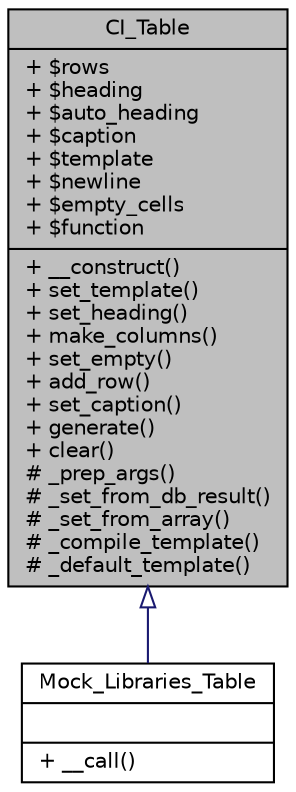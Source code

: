 digraph "CI_Table"
{
 // LATEX_PDF_SIZE
  edge [fontname="Helvetica",fontsize="10",labelfontname="Helvetica",labelfontsize="10"];
  node [fontname="Helvetica",fontsize="10",shape=record];
  Node0 [label="{CI_Table\n|+ $rows\l+ $heading\l+ $auto_heading\l+ $caption\l+ $template\l+ $newline\l+ $empty_cells\l+ $function\l|+ __construct()\l+ set_template()\l+ set_heading()\l+ make_columns()\l+ set_empty()\l+ add_row()\l+ set_caption()\l+ generate()\l+ clear()\l# _prep_args()\l# _set_from_db_result()\l# _set_from_array()\l# _compile_template()\l# _default_template()\l}",height=0.2,width=0.4,color="black", fillcolor="grey75", style="filled", fontcolor="black",tooltip=" "];
  Node0 -> Node1 [dir="back",color="midnightblue",fontsize="10",style="solid",arrowtail="onormal",fontname="Helvetica"];
  Node1 [label="{Mock_Libraries_Table\n||+ __call()\l}",height=0.2,width=0.4,color="black", fillcolor="white", style="filled",URL="$class_mock___libraries___table.html",tooltip=" "];
}
